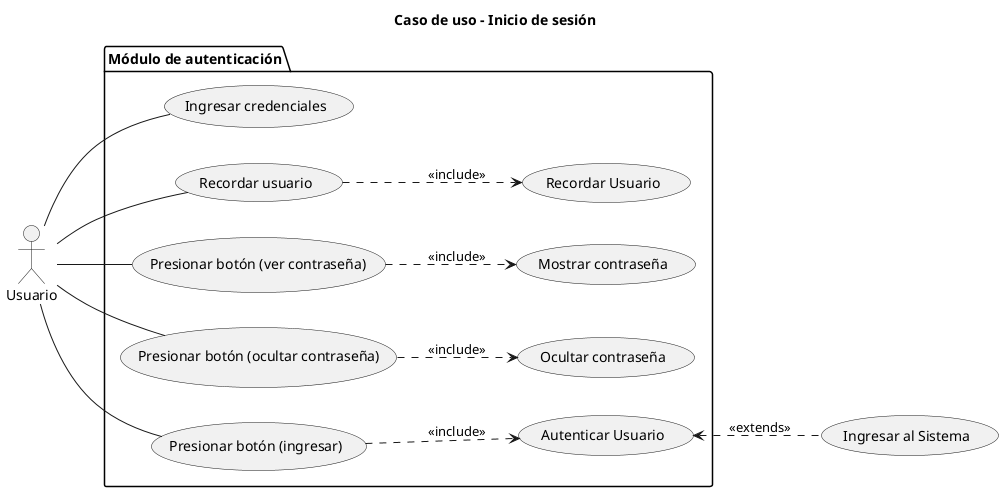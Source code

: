 @startuml "CU - 2 - Inicio de sesión"

left to right direction

/'======== Título ========'/
title "Caso de uso - Inicio de sesión"

/' === Sección de actores === '/
actor Usuario as user

/' === Sección de elementos === '/
package "Módulo de autenticación" {
    usecase "Ingresar credenciales" as _write
    usecase "Recordar usuario" as _remember
    usecase "Presionar botón (ver contraseña)" as _show_password
    usecase "Presionar botón (ocultar contraseña)" as _hide_password
    usecase "Presionar botón (ingresar)" as _login

    (Recordar Usuario) as remember
    (Mostrar contraseña) as show_password
    (Ocultar contraseña) as hide_password
    (Autenticar Usuario) as auth
}

(Ingresar al Sistema) as login

/' === Sección de Relaciones === '/
user -- _write
user -- _remember
user -- _show_password
user -- _hide_password
user -- _login

_remember ..> remember : <<include>>
_show_password ..> show_password : <<include>>
_hide_password ..> hide_password : <<include>>

_login ..> auth : <<include>>
auth <.. login : <<extends>>

@enduml